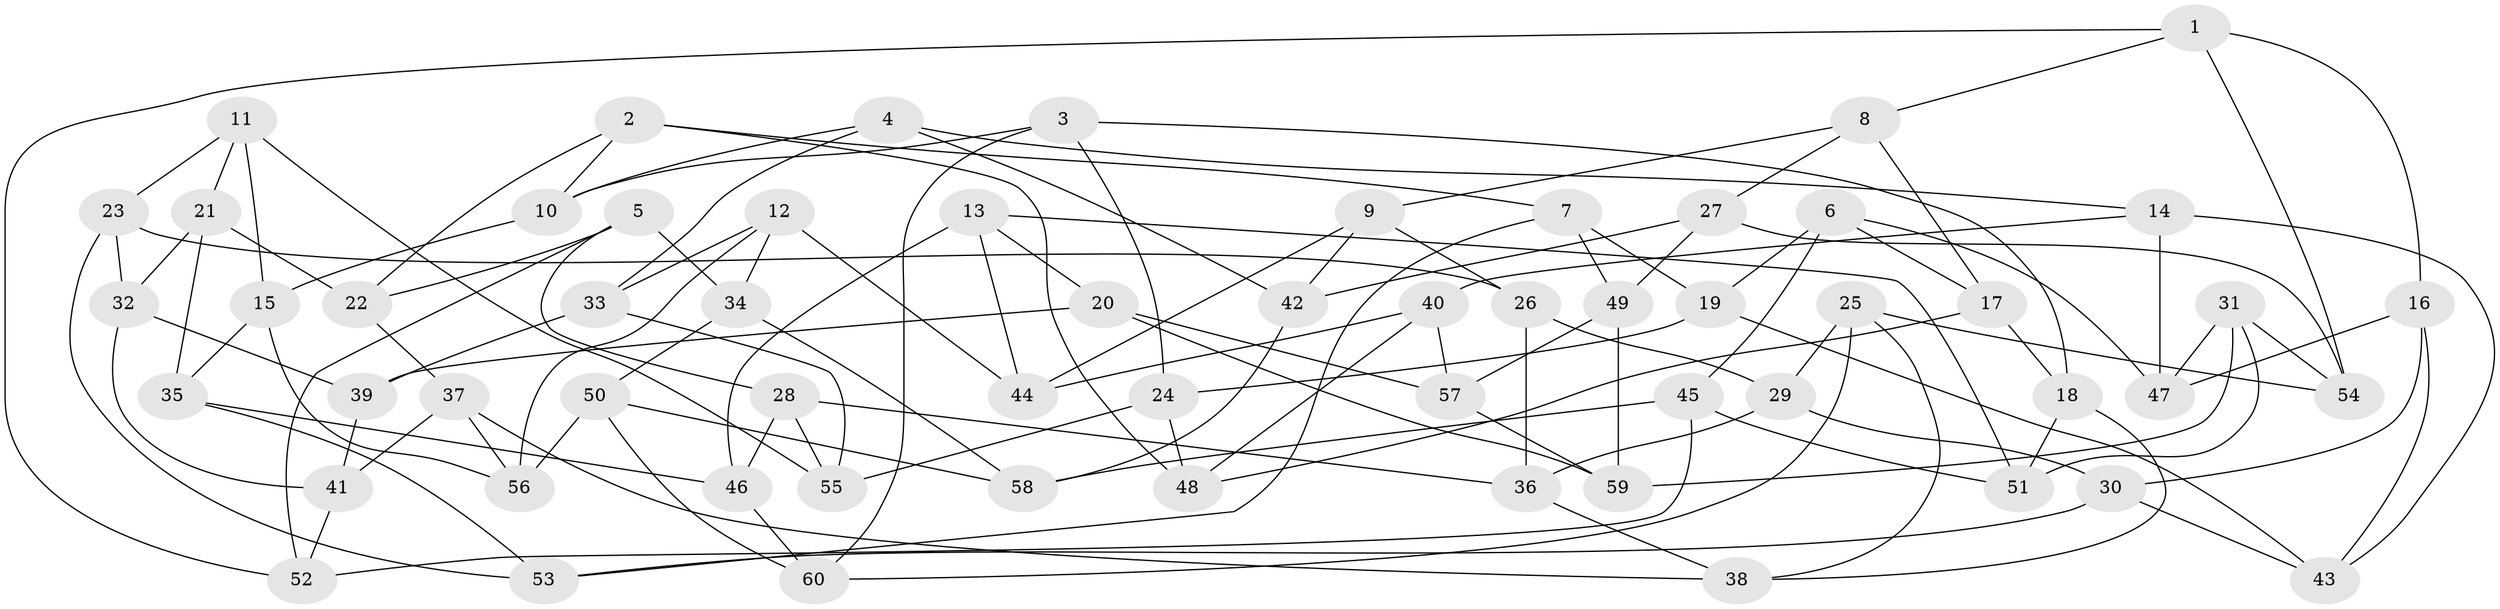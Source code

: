 // Generated by graph-tools (version 1.1) at 2025/26/03/09/25 03:26:51]
// undirected, 60 vertices, 120 edges
graph export_dot {
graph [start="1"]
  node [color=gray90,style=filled];
  1;
  2;
  3;
  4;
  5;
  6;
  7;
  8;
  9;
  10;
  11;
  12;
  13;
  14;
  15;
  16;
  17;
  18;
  19;
  20;
  21;
  22;
  23;
  24;
  25;
  26;
  27;
  28;
  29;
  30;
  31;
  32;
  33;
  34;
  35;
  36;
  37;
  38;
  39;
  40;
  41;
  42;
  43;
  44;
  45;
  46;
  47;
  48;
  49;
  50;
  51;
  52;
  53;
  54;
  55;
  56;
  57;
  58;
  59;
  60;
  1 -- 16;
  1 -- 52;
  1 -- 8;
  1 -- 54;
  2 -- 22;
  2 -- 7;
  2 -- 10;
  2 -- 48;
  3 -- 60;
  3 -- 18;
  3 -- 24;
  3 -- 10;
  4 -- 33;
  4 -- 14;
  4 -- 42;
  4 -- 10;
  5 -- 34;
  5 -- 22;
  5 -- 52;
  5 -- 28;
  6 -- 17;
  6 -- 47;
  6 -- 45;
  6 -- 19;
  7 -- 19;
  7 -- 53;
  7 -- 49;
  8 -- 9;
  8 -- 17;
  8 -- 27;
  9 -- 26;
  9 -- 42;
  9 -- 44;
  10 -- 15;
  11 -- 15;
  11 -- 21;
  11 -- 23;
  11 -- 55;
  12 -- 56;
  12 -- 33;
  12 -- 44;
  12 -- 34;
  13 -- 51;
  13 -- 46;
  13 -- 20;
  13 -- 44;
  14 -- 47;
  14 -- 43;
  14 -- 40;
  15 -- 56;
  15 -- 35;
  16 -- 30;
  16 -- 47;
  16 -- 43;
  17 -- 48;
  17 -- 18;
  18 -- 38;
  18 -- 51;
  19 -- 43;
  19 -- 24;
  20 -- 39;
  20 -- 57;
  20 -- 59;
  21 -- 32;
  21 -- 35;
  21 -- 22;
  22 -- 37;
  23 -- 32;
  23 -- 26;
  23 -- 53;
  24 -- 55;
  24 -- 48;
  25 -- 54;
  25 -- 38;
  25 -- 29;
  25 -- 60;
  26 -- 29;
  26 -- 36;
  27 -- 42;
  27 -- 49;
  27 -- 54;
  28 -- 46;
  28 -- 36;
  28 -- 55;
  29 -- 30;
  29 -- 36;
  30 -- 53;
  30 -- 43;
  31 -- 47;
  31 -- 59;
  31 -- 54;
  31 -- 51;
  32 -- 39;
  32 -- 41;
  33 -- 39;
  33 -- 55;
  34 -- 50;
  34 -- 58;
  35 -- 46;
  35 -- 53;
  36 -- 38;
  37 -- 38;
  37 -- 56;
  37 -- 41;
  39 -- 41;
  40 -- 44;
  40 -- 48;
  40 -- 57;
  41 -- 52;
  42 -- 58;
  45 -- 58;
  45 -- 51;
  45 -- 52;
  46 -- 60;
  49 -- 59;
  49 -- 57;
  50 -- 60;
  50 -- 58;
  50 -- 56;
  57 -- 59;
}
